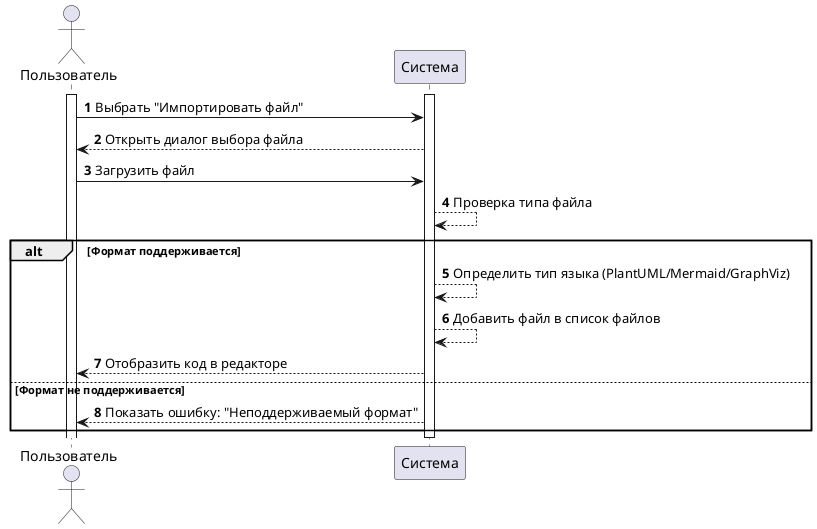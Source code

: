 @startuml
actor "Пользователь" as User
participant "Система" as System

autonumber

activate User
activate System

User -> System : Выбрать "Импортировать файл"
System --> User : Открыть диалог выбора файла
User -> System : Загрузить файл
System --> System : Проверка типа файла

alt Формат поддерживается
    System --> System : Определить тип языка (PlantUML/Mermaid/GraphViz)
    System --> System : Добавить файл в список файлов
    System --> User : Отобразить код в редакторе
else Формат не поддерживается
    System --> User : Показать ошибку: "Неподдерживаемый формат"
end

deactivate System
@enduml